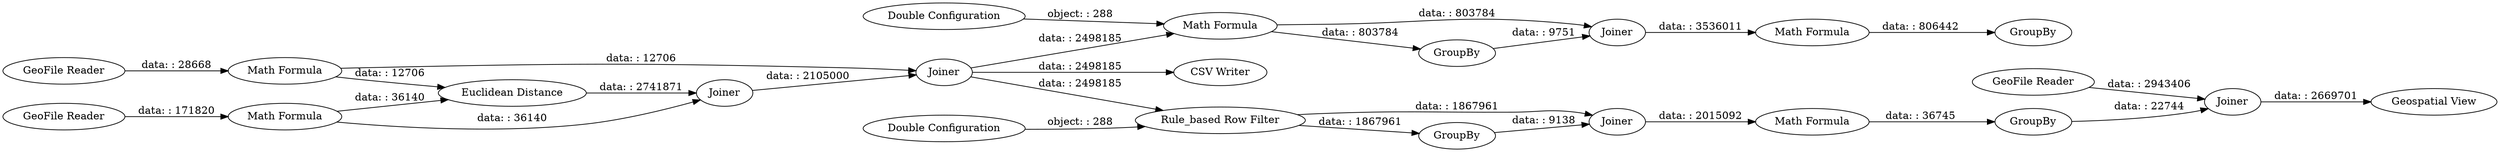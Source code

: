 digraph {
	"4282840832321043387_2" [label="GeoFile Reader"]
	"4282840832321043387_1" [label="GeoFile Reader"]
	"4282840832321043387_16" [label="Geospatial View"]
	"4282840832321043387_18" [label="Math Formula"]
	"4282840832321043387_15" [label=Joiner]
	"4282840832321043387_14" [label="GeoFile Reader"]
	"4282840832321043387_22" [label=GroupBy]
	"4282840832321043387_12" [label="Math Formula"]
	"4282840832321043387_8" [label="Double Configuration"]
	"4282840832321043387_20" [label=Joiner]
	"4282840832321043387_4" [label="Math Formula"]
	"4282840832321043387_6" [label=Joiner]
	"4282840832321043387_17" [label="Double Configuration"]
	"4282840832321043387_23" [label="CSV Writer"]
	"4282840832321043387_7" [label=Joiner]
	"4282840832321043387_9" [label="Rule_based Row Filter"]
	"4282840832321043387_21" [label="Math Formula"]
	"4282840832321043387_3" [label="Math Formula"]
	"4282840832321043387_13" [label=GroupBy]
	"4282840832321043387_5" [label="Euclidean Distance"]
	"4282840832321043387_19" [label=GroupBy]
	"4282840832321043387_10" [label=GroupBy]
	"4282840832321043387_11" [label=Joiner]
	"4282840832321043387_3" -> "4282840832321043387_5" [label="data: : 36140"]
	"4282840832321043387_5" -> "4282840832321043387_6" [label="data: : 2741871"]
	"4282840832321043387_7" -> "4282840832321043387_18" [label="data: : 2498185"]
	"4282840832321043387_8" -> "4282840832321043387_9" [label="object: : 288"]
	"4282840832321043387_4" -> "4282840832321043387_5" [label="data: : 12706"]
	"4282840832321043387_7" -> "4282840832321043387_23" [label="data: : 2498185"]
	"4282840832321043387_14" -> "4282840832321043387_15" [label="data: : 2943406"]
	"4282840832321043387_11" -> "4282840832321043387_12" [label="data: : 2015092"]
	"4282840832321043387_6" -> "4282840832321043387_7" [label="data: : 2105000"]
	"4282840832321043387_21" -> "4282840832321043387_22" [label="data: : 806442"]
	"4282840832321043387_17" -> "4282840832321043387_18" [label="object: : 288"]
	"4282840832321043387_1" -> "4282840832321043387_3" [label="data: : 171820"]
	"4282840832321043387_9" -> "4282840832321043387_11" [label="data: : 1867961"]
	"4282840832321043387_10" -> "4282840832321043387_11" [label="data: : 9138"]
	"4282840832321043387_15" -> "4282840832321043387_16" [label="data: : 2669701"]
	"4282840832321043387_7" -> "4282840832321043387_9" [label="data: : 2498185"]
	"4282840832321043387_2" -> "4282840832321043387_4" [label="data: : 28668"]
	"4282840832321043387_13" -> "4282840832321043387_15" [label="data: : 22744"]
	"4282840832321043387_18" -> "4282840832321043387_19" [label="data: : 803784"]
	"4282840832321043387_19" -> "4282840832321043387_20" [label="data: : 9751"]
	"4282840832321043387_12" -> "4282840832321043387_13" [label="data: : 36745"]
	"4282840832321043387_9" -> "4282840832321043387_10" [label="data: : 1867961"]
	"4282840832321043387_3" -> "4282840832321043387_6" [label="data: : 36140"]
	"4282840832321043387_18" -> "4282840832321043387_20" [label="data: : 803784"]
	"4282840832321043387_4" -> "4282840832321043387_7" [label="data: : 12706"]
	"4282840832321043387_20" -> "4282840832321043387_21" [label="data: : 3536011"]
	rankdir=LR
}
